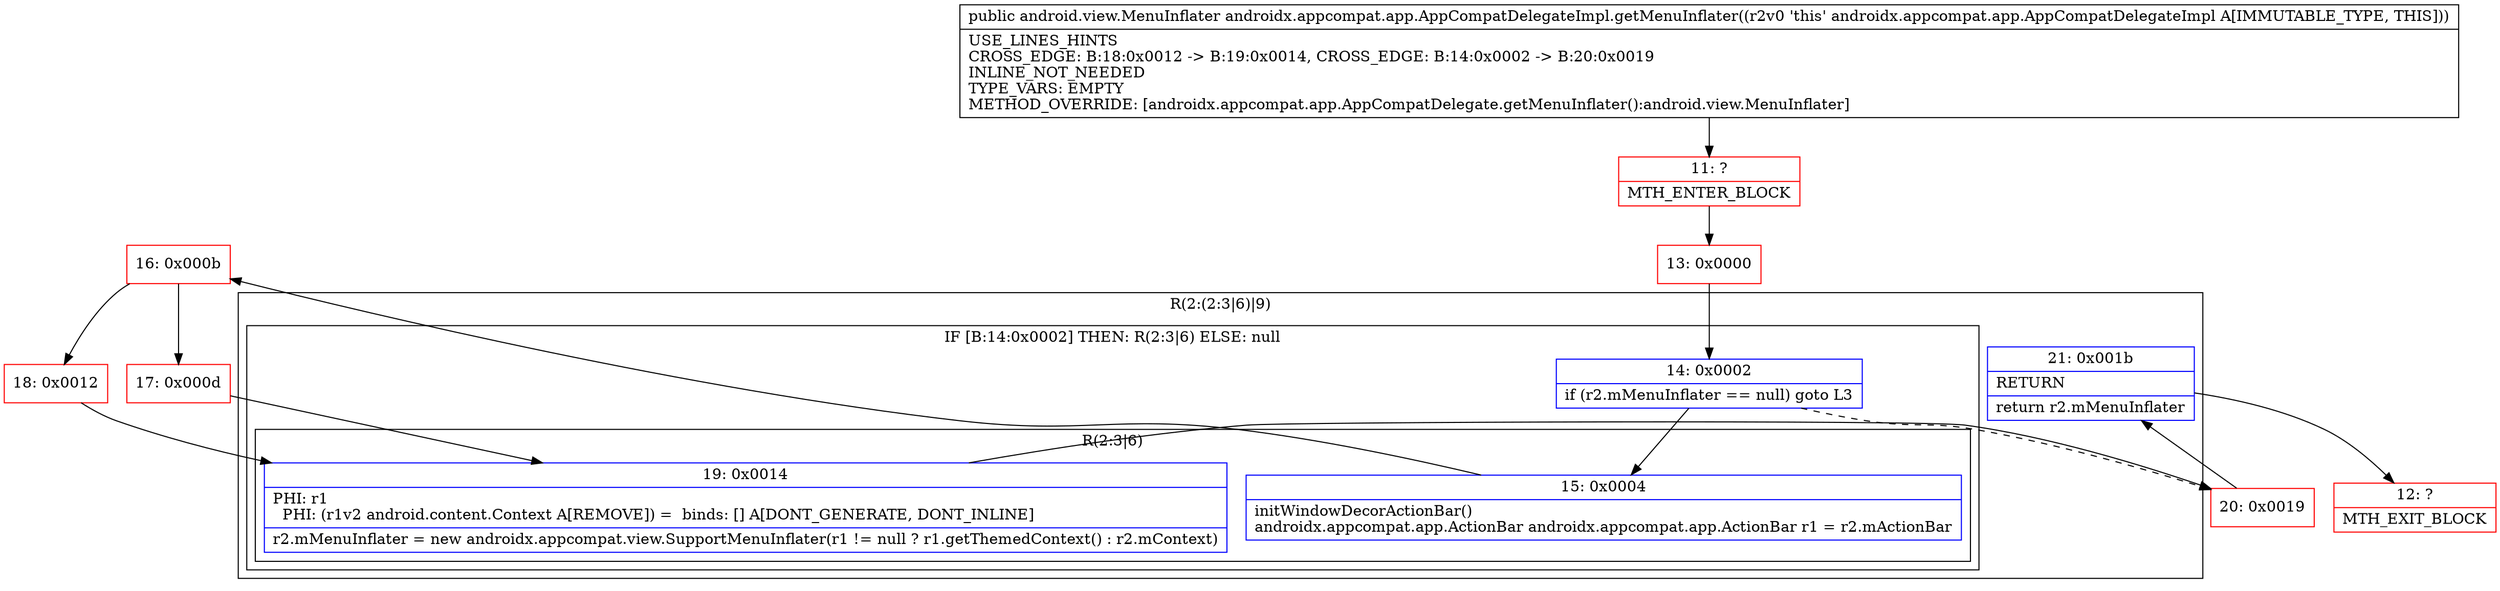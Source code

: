 digraph "CFG forandroidx.appcompat.app.AppCompatDelegateImpl.getMenuInflater()Landroid\/view\/MenuInflater;" {
subgraph cluster_Region_1544103384 {
label = "R(2:(2:3|6)|9)";
node [shape=record,color=blue];
subgraph cluster_IfRegion_1061708162 {
label = "IF [B:14:0x0002] THEN: R(2:3|6) ELSE: null";
node [shape=record,color=blue];
Node_14 [shape=record,label="{14\:\ 0x0002|if (r2.mMenuInflater == null) goto L3\l}"];
subgraph cluster_Region_1076683878 {
label = "R(2:3|6)";
node [shape=record,color=blue];
Node_15 [shape=record,label="{15\:\ 0x0004|initWindowDecorActionBar()\landroidx.appcompat.app.ActionBar androidx.appcompat.app.ActionBar r1 = r2.mActionBar\l}"];
Node_19 [shape=record,label="{19\:\ 0x0014|PHI: r1 \l  PHI: (r1v2 android.content.Context A[REMOVE]) =  binds: [] A[DONT_GENERATE, DONT_INLINE]\l|r2.mMenuInflater = new androidx.appcompat.view.SupportMenuInflater(r1 != null ? r1.getThemedContext() : r2.mContext)\l}"];
}
}
Node_21 [shape=record,label="{21\:\ 0x001b|RETURN\l|return r2.mMenuInflater\l}"];
}
Node_11 [shape=record,color=red,label="{11\:\ ?|MTH_ENTER_BLOCK\l}"];
Node_13 [shape=record,color=red,label="{13\:\ 0x0000}"];
Node_16 [shape=record,color=red,label="{16\:\ 0x000b}"];
Node_17 [shape=record,color=red,label="{17\:\ 0x000d}"];
Node_18 [shape=record,color=red,label="{18\:\ 0x0012}"];
Node_20 [shape=record,color=red,label="{20\:\ 0x0019}"];
Node_12 [shape=record,color=red,label="{12\:\ ?|MTH_EXIT_BLOCK\l}"];
MethodNode[shape=record,label="{public android.view.MenuInflater androidx.appcompat.app.AppCompatDelegateImpl.getMenuInflater((r2v0 'this' androidx.appcompat.app.AppCompatDelegateImpl A[IMMUTABLE_TYPE, THIS]))  | USE_LINES_HINTS\lCROSS_EDGE: B:18:0x0012 \-\> B:19:0x0014, CROSS_EDGE: B:14:0x0002 \-\> B:20:0x0019\lINLINE_NOT_NEEDED\lTYPE_VARS: EMPTY\lMETHOD_OVERRIDE: [androidx.appcompat.app.AppCompatDelegate.getMenuInflater():android.view.MenuInflater]\l}"];
MethodNode -> Node_11;Node_14 -> Node_15;
Node_14 -> Node_20[style=dashed];
Node_15 -> Node_16;
Node_19 -> Node_20;
Node_21 -> Node_12;
Node_11 -> Node_13;
Node_13 -> Node_14;
Node_16 -> Node_17;
Node_16 -> Node_18;
Node_17 -> Node_19;
Node_18 -> Node_19;
Node_20 -> Node_21;
}

